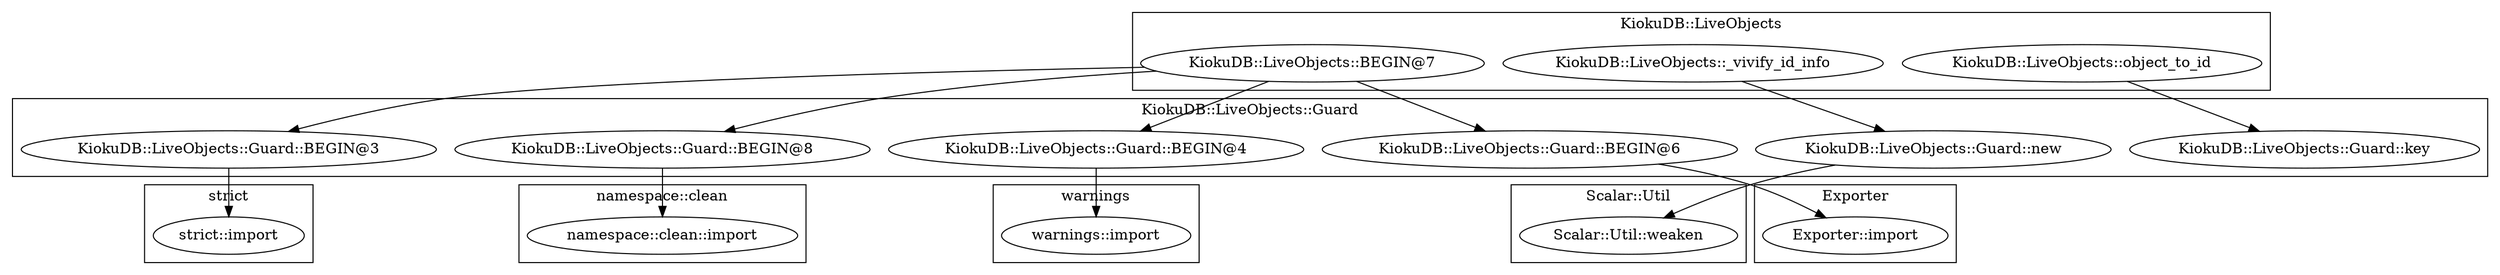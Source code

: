 digraph {
graph [overlap=false]
subgraph cluster_KiokuDB_LiveObjects_Guard {
	label="KiokuDB::LiveObjects::Guard";
	"KiokuDB::LiveObjects::Guard::key";
	"KiokuDB::LiveObjects::Guard::BEGIN@3";
	"KiokuDB::LiveObjects::Guard::BEGIN@8";
	"KiokuDB::LiveObjects::Guard::BEGIN@4";
	"KiokuDB::LiveObjects::Guard::new";
	"KiokuDB::LiveObjects::Guard::BEGIN@6";
}
subgraph cluster_Scalar_Util {
	label="Scalar::Util";
	"Scalar::Util::weaken";
}
subgraph cluster_KiokuDB_LiveObjects {
	label="KiokuDB::LiveObjects";
	"KiokuDB::LiveObjects::_vivify_id_info";
	"KiokuDB::LiveObjects::object_to_id";
	"KiokuDB::LiveObjects::BEGIN@7";
}
subgraph cluster_namespace_clean {
	label="namespace::clean";
	"namespace::clean::import";
}
subgraph cluster_warnings {
	label="warnings";
	"warnings::import";
}
subgraph cluster_Exporter {
	label="Exporter";
	"Exporter::import";
}
subgraph cluster_strict {
	label="strict";
	"strict::import";
}
"KiokuDB::LiveObjects::BEGIN@7" -> "KiokuDB::LiveObjects::Guard::BEGIN@6";
"KiokuDB::LiveObjects::BEGIN@7" -> "KiokuDB::LiveObjects::Guard::BEGIN@3";
"KiokuDB::LiveObjects::BEGIN@7" -> "KiokuDB::LiveObjects::Guard::BEGIN@8";
"KiokuDB::LiveObjects::Guard::BEGIN@8" -> "namespace::clean::import";
"KiokuDB::LiveObjects::Guard::BEGIN@3" -> "strict::import";
"KiokuDB::LiveObjects::Guard::BEGIN@6" -> "Exporter::import";
"KiokuDB::LiveObjects::object_to_id" -> "KiokuDB::LiveObjects::Guard::key";
"KiokuDB::LiveObjects::Guard::BEGIN@4" -> "warnings::import";
"KiokuDB::LiveObjects::Guard::new" -> "Scalar::Util::weaken";
"KiokuDB::LiveObjects::_vivify_id_info" -> "KiokuDB::LiveObjects::Guard::new";
"KiokuDB::LiveObjects::BEGIN@7" -> "KiokuDB::LiveObjects::Guard::BEGIN@4";
}
